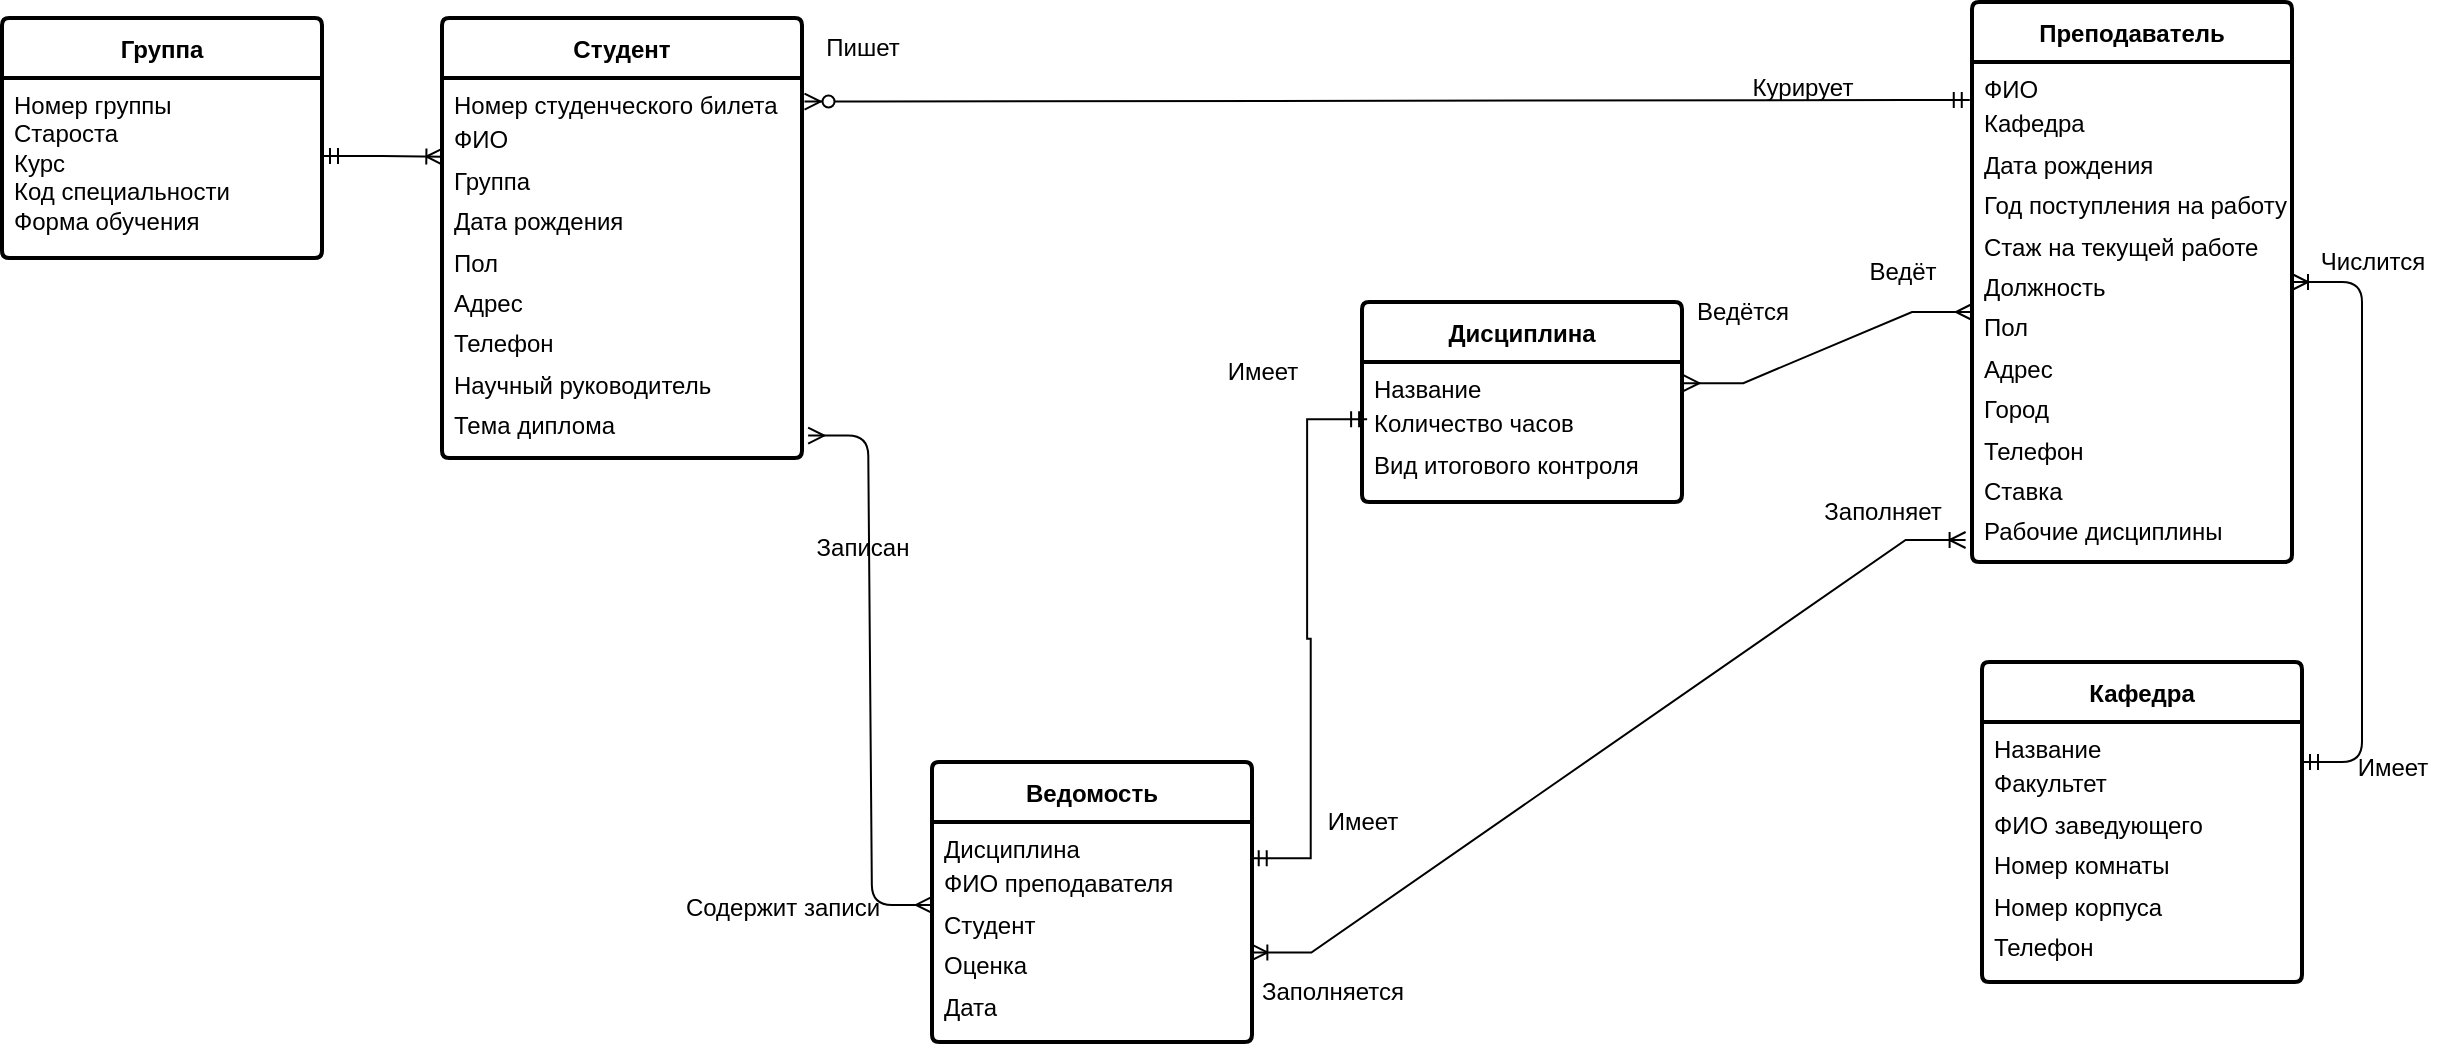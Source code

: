 <mxfile version="24.0.1" type="github">
  <diagram id="R2lEEEUBdFMjLlhIrx00" name="Page-1">
    <mxGraphModel dx="2022" dy="667" grid="1" gridSize="10" guides="1" tooltips="1" connect="1" arrows="1" fold="1" page="1" pageScale="1" pageWidth="850" pageHeight="1100" background="#FFFFFF" math="0" shadow="0" extFonts="Permanent Marker^https://fonts.googleapis.com/css?family=Permanent+Marker">
      <root>
        <mxCell id="0" />
        <mxCell id="1" parent="0" />
        <mxCell id="YFbkVFk9N9AtQ_815TIZ-2" value="&lt;b&gt;&lt;font style=&quot;font-size: 12px;&quot;&gt;Дисциплина&lt;/font&gt;&lt;/b&gt;" style="swimlane;childLayout=stackLayout;horizontal=1;startSize=30;horizontalStack=0;rounded=1;fontSize=14;fontStyle=0;strokeWidth=2;resizeParent=0;resizeLast=1;shadow=0;dashed=0;align=center;arcSize=4;whiteSpace=wrap;html=1;" parent="1" vertex="1">
          <mxGeometry x="120" y="180" width="160" height="100" as="geometry" />
        </mxCell>
        <mxCell id="YFbkVFk9N9AtQ_815TIZ-3" value="Название&lt;div style=&quot;line-height: 170%;&quot;&gt;Количество часов&lt;/div&gt;&lt;div style=&quot;line-height: 170%;&quot;&gt;Вид итогового контроля&lt;/div&gt;" style="align=left;strokeColor=none;fillColor=none;spacingLeft=4;fontSize=12;verticalAlign=top;resizable=0;rotatable=0;part=1;html=1;" parent="YFbkVFk9N9AtQ_815TIZ-2" vertex="1">
          <mxGeometry y="30" width="160" height="70" as="geometry" />
        </mxCell>
        <mxCell id="YFbkVFk9N9AtQ_815TIZ-8" value="&lt;font style=&quot;font-size: 12px;&quot;&gt;&lt;b&gt;Кафедра&lt;/b&gt;&lt;/font&gt;" style="swimlane;childLayout=stackLayout;horizontal=1;startSize=30;horizontalStack=0;rounded=1;fontSize=14;fontStyle=0;strokeWidth=2;resizeParent=0;resizeLast=1;shadow=0;dashed=0;align=center;arcSize=4;whiteSpace=wrap;html=1;" parent="1" vertex="1">
          <mxGeometry x="430" y="360" width="160" height="160" as="geometry" />
        </mxCell>
        <mxCell id="YFbkVFk9N9AtQ_815TIZ-9" value="Название&lt;div style=&quot;line-height: 170%;&quot;&gt;Факультет&lt;/div&gt;&lt;div style=&quot;line-height: 170%;&quot;&gt;ФИО заведующего&lt;/div&gt;&lt;div style=&quot;line-height: 170%;&quot;&gt;Номер комнаты&lt;/div&gt;&lt;div style=&quot;line-height: 170%;&quot;&gt;Номер корпуса&lt;/div&gt;&lt;div style=&quot;line-height: 170%;&quot;&gt;Телефон&lt;/div&gt;" style="align=left;strokeColor=none;fillColor=none;spacingLeft=4;fontSize=12;verticalAlign=top;resizable=0;rotatable=0;part=1;html=1;" parent="YFbkVFk9N9AtQ_815TIZ-8" vertex="1">
          <mxGeometry y="30" width="160" height="130" as="geometry" />
        </mxCell>
        <mxCell id="YFbkVFk9N9AtQ_815TIZ-10" value="&lt;b&gt;&lt;font style=&quot;font-size: 12px;&quot;&gt;Преподаватель&lt;/font&gt;&lt;/b&gt;" style="swimlane;childLayout=stackLayout;horizontal=1;startSize=30;horizontalStack=0;rounded=1;fontSize=14;fontStyle=0;strokeWidth=2;resizeParent=0;resizeLast=1;shadow=0;dashed=0;align=center;arcSize=4;whiteSpace=wrap;html=1;" parent="1" vertex="1">
          <mxGeometry x="425" y="30" width="160" height="280" as="geometry" />
        </mxCell>
        <mxCell id="YFbkVFk9N9AtQ_815TIZ-11" value="ФИО&lt;div style=&quot;line-height: 170%;&quot;&gt;Кафедра&lt;/div&gt;&lt;div style=&quot;line-height: 170%;&quot;&gt;Дата рождения&lt;/div&gt;&lt;div style=&quot;line-height: 170%;&quot;&gt;Год поступления на работу&lt;/div&gt;&lt;div style=&quot;line-height: 170%;&quot;&gt;Стаж на текущей работе&lt;/div&gt;&lt;div style=&quot;line-height: 170%;&quot;&gt;Должность&lt;/div&gt;&lt;div style=&quot;line-height: 170%;&quot;&gt;Пол&lt;/div&gt;&lt;div style=&quot;line-height: 170%;&quot;&gt;Адрес&lt;/div&gt;&lt;div style=&quot;line-height: 170%;&quot;&gt;Город&lt;/div&gt;&lt;div style=&quot;line-height: 170%;&quot;&gt;Телефон&lt;/div&gt;&lt;div style=&quot;line-height: 170%;&quot;&gt;Ставка&lt;/div&gt;&lt;div style=&quot;line-height: 170%;&quot;&gt;Рабочие дисциплины&lt;/div&gt;" style="align=left;strokeColor=none;fillColor=none;spacingLeft=4;fontSize=12;verticalAlign=top;resizable=0;rotatable=0;part=1;html=1;" parent="YFbkVFk9N9AtQ_815TIZ-10" vertex="1">
          <mxGeometry y="30" width="160" height="250" as="geometry" />
        </mxCell>
        <mxCell id="YFbkVFk9N9AtQ_815TIZ-12" value="&lt;b&gt;&lt;font style=&quot;font-size: 12px;&quot;&gt;Студент&lt;/font&gt;&lt;/b&gt;" style="swimlane;childLayout=stackLayout;horizontal=1;startSize=30;horizontalStack=0;rounded=1;fontSize=14;fontStyle=0;strokeWidth=2;resizeParent=0;resizeLast=1;shadow=0;dashed=0;align=center;arcSize=4;whiteSpace=wrap;html=1;" parent="1" vertex="1">
          <mxGeometry x="-340" y="38" width="180" height="220" as="geometry" />
        </mxCell>
        <mxCell id="YFbkVFk9N9AtQ_815TIZ-13" value="Номер студенческого билета&lt;div style=&quot;line-height: 170%;&quot;&gt;ФИО&lt;/div&gt;&lt;div style=&quot;line-height: 170%;&quot;&gt;Группа&lt;/div&gt;&lt;div style=&quot;line-height: 170%;&quot;&gt;Дата рождения&lt;/div&gt;&lt;div style=&quot;line-height: 170%;&quot;&gt;Пол&lt;/div&gt;&lt;div style=&quot;line-height: 170%;&quot;&gt;Адрес&lt;/div&gt;&lt;div style=&quot;line-height: 170%;&quot;&gt;Телефон&lt;/div&gt;&lt;div style=&quot;line-height: 170%;&quot;&gt;Научный руководитель&lt;/div&gt;&lt;div style=&quot;line-height: 170%;&quot;&gt;Тема диплома&lt;/div&gt;" style="align=left;strokeColor=none;fillColor=none;spacingLeft=4;fontSize=12;verticalAlign=top;resizable=0;rotatable=0;part=1;html=1;" parent="YFbkVFk9N9AtQ_815TIZ-12" vertex="1">
          <mxGeometry y="30" width="180" height="190" as="geometry" />
        </mxCell>
        <mxCell id="YFbkVFk9N9AtQ_815TIZ-16" value="&lt;b&gt;&lt;font style=&quot;font-size: 12px;&quot;&gt;Ведомость&lt;/font&gt;&lt;/b&gt;" style="swimlane;childLayout=stackLayout;horizontal=1;startSize=30;horizontalStack=0;rounded=1;fontSize=14;fontStyle=0;strokeWidth=2;resizeParent=0;resizeLast=1;shadow=0;dashed=0;align=center;arcSize=4;whiteSpace=wrap;html=1;" parent="1" vertex="1">
          <mxGeometry x="-95" y="410" width="160" height="140" as="geometry" />
        </mxCell>
        <mxCell id="YFbkVFk9N9AtQ_815TIZ-17" value="Дисциплина&lt;div style=&quot;line-height: 170%;&quot;&gt;ФИО преподавателя&lt;/div&gt;&lt;div style=&quot;line-height: 170%;&quot;&gt;Студент&lt;/div&gt;&lt;div style=&quot;line-height: 170%;&quot;&gt;Оценка&lt;/div&gt;&lt;div style=&quot;line-height: 170%;&quot;&gt;Дата&lt;/div&gt;" style="align=left;strokeColor=none;fillColor=none;spacingLeft=4;fontSize=12;verticalAlign=top;resizable=0;rotatable=0;part=1;html=1;" parent="YFbkVFk9N9AtQ_815TIZ-16" vertex="1">
          <mxGeometry y="30" width="160" height="110" as="geometry" />
        </mxCell>
        <mxCell id="D0-YnoBW0OvQ-XF0kJE_-13" value="" style="edgeStyle=entityRelationEdgeStyle;fontSize=12;html=1;endArrow=ERmany;startArrow=ERmany;rounded=0;entryX=0;entryY=0.5;entryDx=0;entryDy=0;exitX=1.004;exitY=0.151;exitDx=0;exitDy=0;exitPerimeter=0;" parent="1" source="YFbkVFk9N9AtQ_815TIZ-3" target="YFbkVFk9N9AtQ_815TIZ-11" edge="1">
          <mxGeometry width="100" height="100" relative="1" as="geometry">
            <mxPoint x="280" y="280" as="sourcePoint" />
            <mxPoint x="380" y="180" as="targetPoint" />
          </mxGeometry>
        </mxCell>
        <mxCell id="D0-YnoBW0OvQ-XF0kJE_-16" value="" style="edgeStyle=entityRelationEdgeStyle;fontSize=12;html=1;endArrow=ERmandOne;startArrow=ERmandOne;rounded=0;exitX=0.996;exitY=0.165;exitDx=0;exitDy=0;exitPerimeter=0;entryX=0.016;entryY=0.409;entryDx=0;entryDy=0;entryPerimeter=0;" parent="1" source="YFbkVFk9N9AtQ_815TIZ-17" target="YFbkVFk9N9AtQ_815TIZ-3" edge="1">
          <mxGeometry width="100" height="100" relative="1" as="geometry">
            <mxPoint x="70" y="520" as="sourcePoint" />
            <mxPoint x="170" y="420" as="targetPoint" />
          </mxGeometry>
        </mxCell>
        <mxCell id="D0-YnoBW0OvQ-XF0kJE_-18" value="" style="edgeStyle=entityRelationEdgeStyle;fontSize=12;html=1;endArrow=ERmany;startArrow=ERmany;rounded=1;exitX=0;exitY=0.377;exitDx=0;exitDy=0;exitPerimeter=0;entryX=1.017;entryY=0.941;entryDx=0;entryDy=0;entryPerimeter=0;curved=0;" parent="1" source="YFbkVFk9N9AtQ_815TIZ-17" target="YFbkVFk9N9AtQ_815TIZ-13" edge="1">
          <mxGeometry width="100" height="100" relative="1" as="geometry">
            <mxPoint x="-310" y="500" as="sourcePoint" />
            <mxPoint x="-300" y="310" as="targetPoint" />
            <Array as="points">
              <mxPoint x="-310" y="520" />
              <mxPoint x="-157" y="350" />
              <mxPoint x="-80" y="280" />
              <mxPoint x="-50" y="330" />
              <mxPoint x="-120" y="350" />
            </Array>
          </mxGeometry>
        </mxCell>
        <mxCell id="D0-YnoBW0OvQ-XF0kJE_-21" value="" style="edgeStyle=entityRelationEdgeStyle;fontSize=12;html=1;endArrow=ERoneToMany;startArrow=ERoneToMany;rounded=0;exitX=0.998;exitY=0.593;exitDx=0;exitDy=0;exitPerimeter=0;entryX=-0.02;entryY=0.956;entryDx=0;entryDy=0;entryPerimeter=0;" parent="1" source="YFbkVFk9N9AtQ_815TIZ-17" target="YFbkVFk9N9AtQ_815TIZ-11" edge="1">
          <mxGeometry width="100" height="100" relative="1" as="geometry">
            <mxPoint x="230" y="520" as="sourcePoint" />
            <mxPoint x="330" y="420" as="targetPoint" />
          </mxGeometry>
        </mxCell>
        <mxCell id="u7AzC6_4To73JEFmurM7-3" value="Записан" style="text;html=1;align=center;verticalAlign=middle;resizable=0;points=[];autosize=1;strokeColor=none;fillColor=none;" parent="1" vertex="1">
          <mxGeometry x="-165" y="288" width="70" height="30" as="geometry" />
        </mxCell>
        <mxCell id="u7AzC6_4To73JEFmurM7-4" value="Содержит записи" style="text;html=1;align=center;verticalAlign=middle;resizable=0;points=[];autosize=1;strokeColor=none;fillColor=none;" parent="1" vertex="1">
          <mxGeometry x="-230" y="468" width="120" height="30" as="geometry" />
        </mxCell>
        <mxCell id="u7AzC6_4To73JEFmurM7-7" value="" style="edgeStyle=entityRelationEdgeStyle;fontSize=12;html=1;endArrow=ERoneToMany;startArrow=ERmandOne;rounded=1;curved=0;" parent="1" target="YFbkVFk9N9AtQ_815TIZ-10" edge="1">
          <mxGeometry width="100" height="100" relative="1" as="geometry">
            <mxPoint x="590" y="410" as="sourcePoint" />
            <mxPoint x="230" y="180" as="targetPoint" />
            <Array as="points">
              <mxPoint x="660" y="240" />
            </Array>
          </mxGeometry>
        </mxCell>
        <mxCell id="u7AzC6_4To73JEFmurM7-8" value="Числится" style="text;html=1;align=center;verticalAlign=middle;resizable=0;points=[];autosize=1;strokeColor=none;fillColor=none;" parent="1" vertex="1">
          <mxGeometry x="585" y="145" width="80" height="30" as="geometry" />
        </mxCell>
        <mxCell id="u7AzC6_4To73JEFmurM7-9" value="Имеет" style="text;html=1;align=center;verticalAlign=middle;resizable=0;points=[];autosize=1;strokeColor=none;fillColor=none;" parent="1" vertex="1">
          <mxGeometry x="605" y="398" width="60" height="30" as="geometry" />
        </mxCell>
        <mxCell id="u7AzC6_4To73JEFmurM7-10" value="Заполняется" style="text;html=1;align=center;verticalAlign=middle;resizable=0;points=[];autosize=1;strokeColor=none;fillColor=none;" parent="1" vertex="1">
          <mxGeometry x="60" y="510" width="90" height="30" as="geometry" />
        </mxCell>
        <mxCell id="u7AzC6_4To73JEFmurM7-11" value="Заполняет" style="text;html=1;align=center;verticalAlign=middle;resizable=0;points=[];autosize=1;strokeColor=none;fillColor=none;" parent="1" vertex="1">
          <mxGeometry x="340" y="270" width="80" height="30" as="geometry" />
        </mxCell>
        <mxCell id="u7AzC6_4To73JEFmurM7-12" value="Ведётся" style="text;html=1;align=center;verticalAlign=middle;resizable=0;points=[];autosize=1;strokeColor=none;fillColor=none;" parent="1" vertex="1">
          <mxGeometry x="275" y="170" width="70" height="30" as="geometry" />
        </mxCell>
        <mxCell id="u7AzC6_4To73JEFmurM7-13" value="Ведёт" style="text;html=1;align=center;verticalAlign=middle;resizable=0;points=[];autosize=1;strokeColor=none;fillColor=none;" parent="1" vertex="1">
          <mxGeometry x="360" y="150" width="60" height="30" as="geometry" />
        </mxCell>
        <mxCell id="u7AzC6_4To73JEFmurM7-14" value="Имеет" style="text;html=1;align=center;verticalAlign=middle;resizable=0;points=[];autosize=1;strokeColor=none;fillColor=none;" parent="1" vertex="1">
          <mxGeometry x="40" y="200" width="60" height="30" as="geometry" />
        </mxCell>
        <mxCell id="u7AzC6_4To73JEFmurM7-15" value="Имеет" style="text;html=1;align=center;verticalAlign=middle;resizable=0;points=[];autosize=1;strokeColor=none;fillColor=none;" parent="1" vertex="1">
          <mxGeometry x="90" y="425" width="60" height="30" as="geometry" />
        </mxCell>
        <mxCell id="aY5O2FrcmtrSFoJt9BhK-1" value="" style="edgeStyle=entityRelationEdgeStyle;fontSize=12;html=1;endArrow=ERzeroToMany;startArrow=ERmandOne;rounded=0;exitX=-0.007;exitY=0.076;exitDx=0;exitDy=0;exitPerimeter=0;entryX=1.007;entryY=0.062;entryDx=0;entryDy=0;entryPerimeter=0;" parent="1" source="YFbkVFk9N9AtQ_815TIZ-11" target="YFbkVFk9N9AtQ_815TIZ-13" edge="1">
          <mxGeometry width="100" height="100" relative="1" as="geometry">
            <mxPoint x="420" y="80" as="sourcePoint" />
            <mxPoint x="-110" y="110" as="targetPoint" />
          </mxGeometry>
        </mxCell>
        <mxCell id="aY5O2FrcmtrSFoJt9BhK-2" value="Пишет" style="text;html=1;align=center;verticalAlign=middle;resizable=0;points=[];autosize=1;strokeColor=none;fillColor=none;" parent="1" vertex="1">
          <mxGeometry x="-160" y="38" width="60" height="30" as="geometry" />
        </mxCell>
        <mxCell id="aY5O2FrcmtrSFoJt9BhK-3" value="Курирует" style="text;html=1;align=center;verticalAlign=middle;resizable=0;points=[];autosize=1;strokeColor=none;fillColor=none;" parent="1" vertex="1">
          <mxGeometry x="305" y="58" width="70" height="30" as="geometry" />
        </mxCell>
        <mxCell id="_uEmFchFsycDJbPP4OgO-1" value="&lt;font size=&quot;1&quot; style=&quot;&quot;&gt;&lt;b style=&quot;font-size: 12px;&quot;&gt;Группа&lt;/b&gt;&lt;/font&gt;" style="swimlane;childLayout=stackLayout;horizontal=1;startSize=30;horizontalStack=0;rounded=1;fontSize=14;fontStyle=0;strokeWidth=2;resizeParent=0;resizeLast=1;shadow=0;dashed=0;align=center;arcSize=4;whiteSpace=wrap;html=1;" parent="1" vertex="1">
          <mxGeometry x="-560" y="38" width="160" height="120" as="geometry" />
        </mxCell>
        <mxCell id="_uEmFchFsycDJbPP4OgO-2" value="Номер группы&lt;div&gt;Староста&lt;/div&gt;&lt;div&gt;Курс&lt;/div&gt;&lt;div&gt;Код специальности&lt;br&gt;Форма обучения&lt;/div&gt;" style="align=left;strokeColor=none;fillColor=none;spacingLeft=4;fontSize=12;verticalAlign=top;resizable=0;rotatable=0;part=1;html=1;" parent="_uEmFchFsycDJbPP4OgO-1" vertex="1">
          <mxGeometry y="30" width="160" height="90" as="geometry" />
        </mxCell>
        <mxCell id="_uEmFchFsycDJbPP4OgO-4" value="" style="edgeStyle=entityRelationEdgeStyle;fontSize=12;html=1;endArrow=ERoneToMany;startArrow=ERmandOne;rounded=0;entryX=0.001;entryY=0.207;entryDx=0;entryDy=0;entryPerimeter=0;" parent="1" target="YFbkVFk9N9AtQ_815TIZ-13" edge="1">
          <mxGeometry width="100" height="100" relative="1" as="geometry">
            <mxPoint x="-400" y="107" as="sourcePoint" />
            <mxPoint x="-410" y="160" as="targetPoint" />
          </mxGeometry>
        </mxCell>
      </root>
    </mxGraphModel>
  </diagram>
</mxfile>
